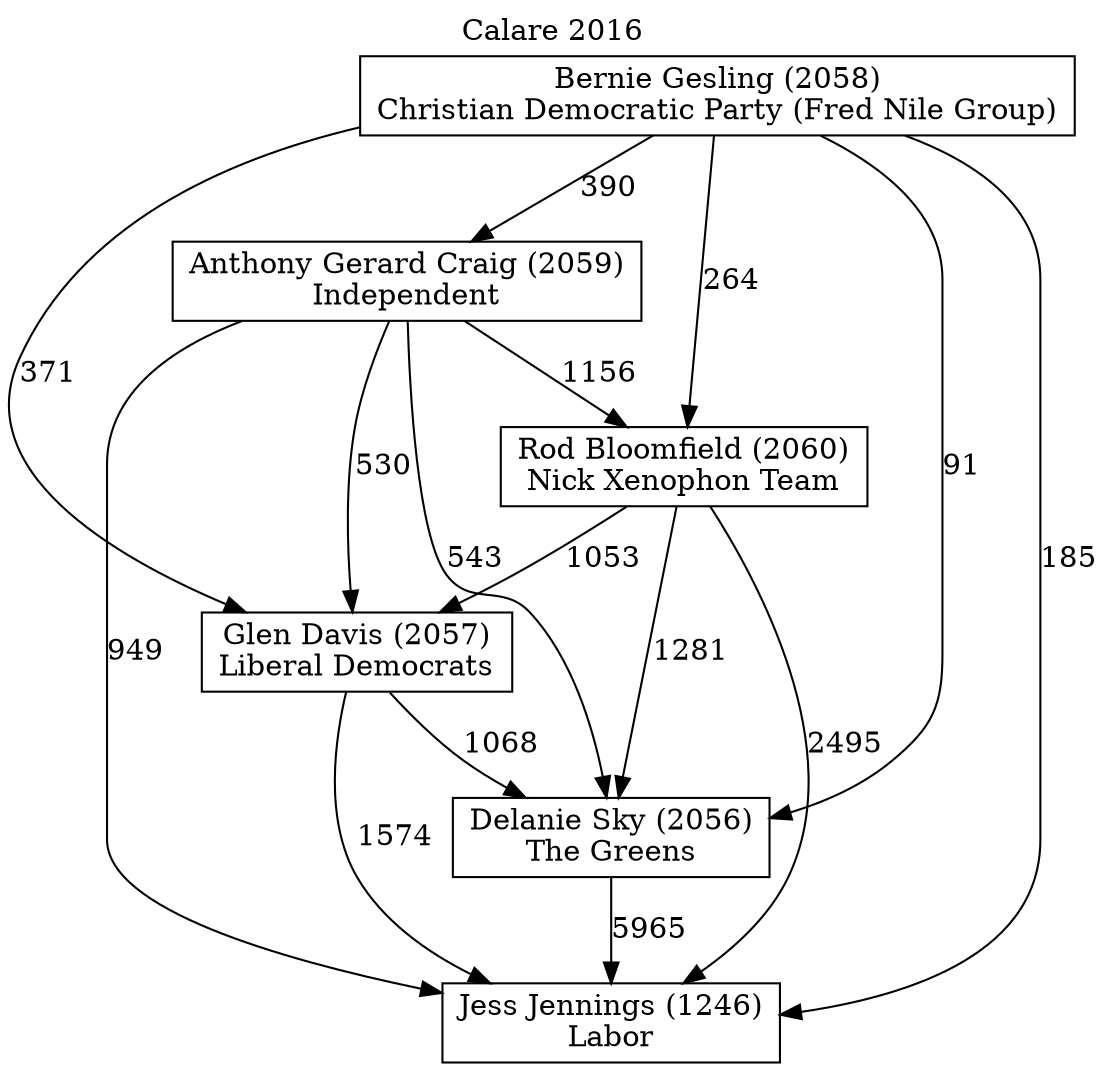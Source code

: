 // House preference flow
digraph "Jess Jennings (1246)_Calare_2016" {
	graph [label="Calare 2016" labelloc=t mclimit=10]
	node [shape=box]
	"Delanie Sky (2056)" [label="Delanie Sky (2056)
The Greens"]
	"Jess Jennings (1246)" [label="Jess Jennings (1246)
Labor"]
	"Bernie Gesling (2058)" [label="Bernie Gesling (2058)
Christian Democratic Party (Fred Nile Group)"]
	"Glen Davis (2057)" [label="Glen Davis (2057)
Liberal Democrats"]
	"Rod Bloomfield (2060)" [label="Rod Bloomfield (2060)
Nick Xenophon Team"]
	"Anthony Gerard Craig (2059)" [label="Anthony Gerard Craig (2059)
Independent"]
	"Glen Davis (2057)" -> "Delanie Sky (2056)" [label=1068]
	"Anthony Gerard Craig (2059)" -> "Delanie Sky (2056)" [label=543]
	"Anthony Gerard Craig (2059)" -> "Jess Jennings (1246)" [label=949]
	"Bernie Gesling (2058)" -> "Delanie Sky (2056)" [label=91]
	"Bernie Gesling (2058)" -> "Rod Bloomfield (2060)" [label=264]
	"Rod Bloomfield (2060)" -> "Glen Davis (2057)" [label=1053]
	"Anthony Gerard Craig (2059)" -> "Glen Davis (2057)" [label=530]
	"Bernie Gesling (2058)" -> "Jess Jennings (1246)" [label=185]
	"Delanie Sky (2056)" -> "Jess Jennings (1246)" [label=5965]
	"Glen Davis (2057)" -> "Jess Jennings (1246)" [label=1574]
	"Rod Bloomfield (2060)" -> "Jess Jennings (1246)" [label=2495]
	"Rod Bloomfield (2060)" -> "Delanie Sky (2056)" [label=1281]
	"Bernie Gesling (2058)" -> "Glen Davis (2057)" [label=371]
	"Anthony Gerard Craig (2059)" -> "Rod Bloomfield (2060)" [label=1156]
	"Bernie Gesling (2058)" -> "Anthony Gerard Craig (2059)" [label=390]
}
